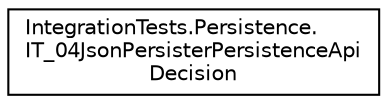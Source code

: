 digraph "Graphical Class Hierarchy"
{
 // LATEX_PDF_SIZE
  edge [fontname="Helvetica",fontsize="10",labelfontname="Helvetica",labelfontsize="10"];
  node [fontname="Helvetica",fontsize="10",shape=record];
  rankdir="LR";
  Node0 [label="IntegrationTests.Persistence.\lIT_04JsonPersisterPersistenceApi\lDecision",height=0.2,width=0.4,color="black", fillcolor="white", style="filled",URL="$class_integration_tests_1_1_persistence_1_1_i_t__04_json_persister_persistence_api_decision.html",tooltip=" "];
}
